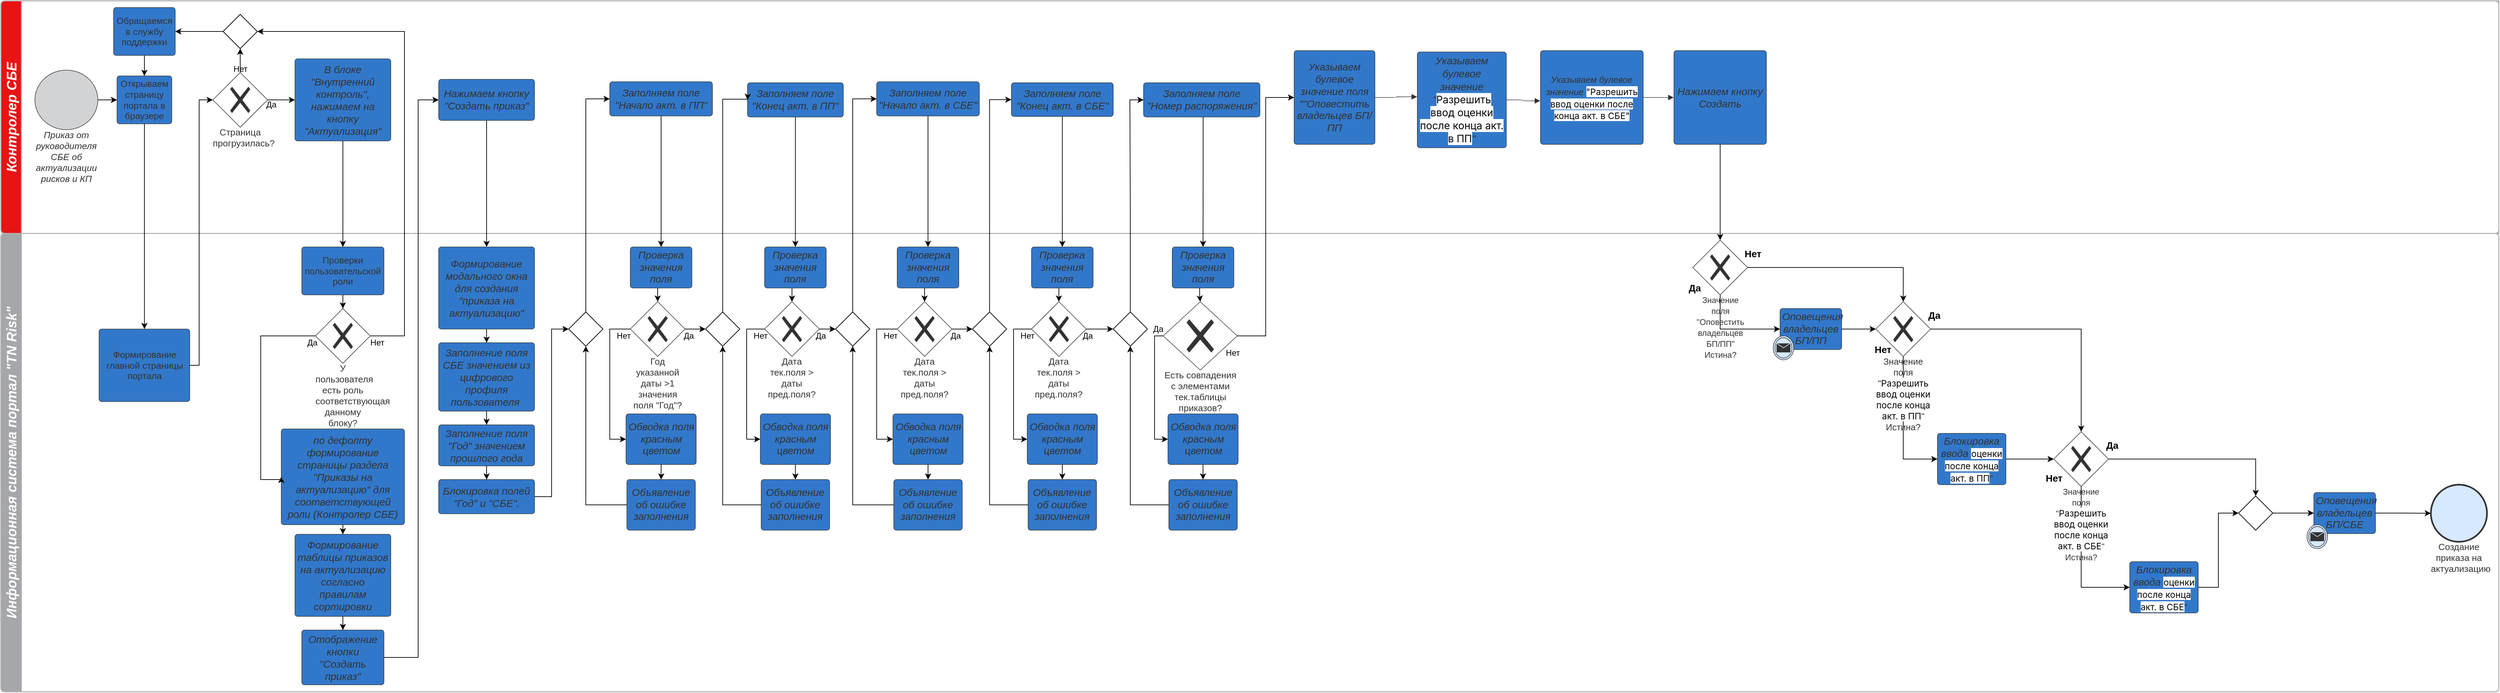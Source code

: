 <mxfile version="17.4.6" type="github">
  <diagram name="Page-1" id="2a216829-ef6e-dabb-86c1-c78162f3ba2b">
    <mxGraphModel dx="1038" dy="551" grid="1" gridSize="10" guides="1" tooltips="1" connect="1" arrows="1" fold="1" page="1" pageScale="1" pageWidth="850" pageHeight="1100" background="none" math="0" shadow="0">
      <root>
        <mxCell id="0" />
        <mxCell id="1" parent="0" />
        <mxCell id="n-bltV9YuMnR6yL7ZxgR-3" value="Информационная система портал &quot;TN Risk&quot;" style="swimlane;startSize=30;html=1;whiteSpace=wrap;container=1;collapsible=0;childLayout=stackLayout;resizeParent=1;dropTarget=0;horizontalStack=0;spacing=0;strokeColor=#b2b2b2;strokeOpacity=100;fillOpacity=100;rounded=1;absoluteArcSize=1;arcSize=12;horizontal=0;fillColor=#a5a7aa;strokeWidth=1.5;fontSize=20;fontColor=#ffffff;fontStyle=3;" parent="1" vertex="1">
          <mxGeometry x="10" y="350" width="3650" height="670" isRotated="1" as="geometry" />
        </mxCell>
        <mxCell id="n-bltV9YuMnR6yL7ZxgR-5" value="Контролер СБЕ" style="swimlane;startSize=30;html=1;whiteSpace=wrap;container=1;collapsible=0;childLayout=stackLayout;resizeParent=1;dropTarget=0;horizontalStack=0;spacing=0;strokeColor=#b2b2b2;strokeOpacity=100;fillOpacity=100;rounded=1;absoluteArcSize=1;arcSize=12;horizontal=0;fillColor=#e81313;strokeWidth=1.5;fontSize=20;fontColor=#ffffff;fontStyle=3;" parent="1" vertex="1">
          <mxGeometry x="10" y="10" width="3650" height="340" isRotated="1" as="geometry" />
        </mxCell>
        <mxCell id="n-bltV9YuMnR6yL7ZxgR-6" value="" style="swimlane;html=1;whiteSpace=wrap;container=1;connectable=0;collapsible=0;fontStyle=0;startSize=30;dropTarget=0;rounded=0;horizontal=0;swimlaneLine=0;fillColor=none;spacing=0;strokeColor=#b2b2b2;strokeOpacity=100;fillOpacity=100;strokeWidth=1.5;fontSize=13;" parent="n-bltV9YuMnR6yL7ZxgR-5" vertex="1">
          <mxGeometry x="30" width="3620" height="340" as="geometry" />
        </mxCell>
        <mxCell id="n-bltV9YuMnR6yL7ZxgR-112" style="edgeStyle=orthogonalEdgeStyle;rounded=0;orthogonalLoop=1;jettySize=auto;html=1;exitX=1;exitY=0.5;exitDx=0;exitDy=0;entryX=0;entryY=0.5;entryDx=0;entryDy=0;startArrow=none;startFill=0;endArrow=classic;endFill=1;" parent="1" source="n-bltV9YuMnR6yL7ZxgR-11" target="n-bltV9YuMnR6yL7ZxgR-110" edge="1">
          <mxGeometry relative="1" as="geometry" />
        </mxCell>
        <mxCell id="n-bltV9YuMnR6yL7ZxgR-11" value="Приказ от руководителя СБЕ об актуализации рисков и КП" style="html=1;overflow=block;blockSpacing=1;whiteSpace=wrap;shape=mxgraph.bpmn.shape;verticalLabelPosition=bottom;verticalAlign=top;outline=standard;fontSize=13.3;fontColor=#333333;fontStyle=2;spacing=0;strokeColor=#333333;strokeOpacity=100;fillOpacity=100;rounded=1;absoluteArcSize=1;arcSize=7.5;fillColor=#d2d3d5;strokeWidth=0.8;" parent="1" vertex="1">
          <mxGeometry x="60" y="111.5" width="92" height="87" as="geometry" />
        </mxCell>
        <mxCell id="n-bltV9YuMnR6yL7ZxgR-155" style="edgeStyle=orthogonalEdgeStyle;rounded=0;orthogonalLoop=1;jettySize=auto;html=1;entryX=0.5;entryY=0;entryDx=0;entryDy=0;startArrow=none;startFill=0;endArrow=classic;endFill=1;" parent="1" source="n-bltV9YuMnR6yL7ZxgR-12" target="n-bltV9YuMnR6yL7ZxgR-154" edge="1">
          <mxGeometry relative="1" as="geometry" />
        </mxCell>
        <mxCell id="n-bltV9YuMnR6yL7ZxgR-12" value="Нажимаем кнопку &quot;Создать приказ&quot;" style="html=1;overflow=block;blockSpacing=1;whiteSpace=wrap;fontSize=14.9;fontColor=#333333;fontStyle=2;spacing=3.8;strokeColor=#333333;strokeOpacity=100;fillOpacity=100;rounded=1;absoluteArcSize=1;arcSize=7.5;fillColor=#3278ca;strokeWidth=0.8;" parent="1" vertex="1">
          <mxGeometry x="650" y="125" width="140" height="60" as="geometry" />
        </mxCell>
        <mxCell id="n-bltV9YuMnR6yL7ZxgR-165" style="edgeStyle=orthogonalEdgeStyle;rounded=0;orthogonalLoop=1;jettySize=auto;html=1;entryX=0.5;entryY=0;entryDx=0;entryDy=0;startArrow=none;startFill=0;endArrow=classic;endFill=1;" parent="1" source="n-bltV9YuMnR6yL7ZxgR-16" target="n-bltV9YuMnR6yL7ZxgR-164" edge="1">
          <mxGeometry relative="1" as="geometry" />
        </mxCell>
        <mxCell id="n-bltV9YuMnR6yL7ZxgR-16" value="Заполняем поле &quot;Начало акт. в ПП&quot;" style="html=1;overflow=block;blockSpacing=1;whiteSpace=wrap;fontSize=14.9;fontColor=#333333;fontStyle=2;spacing=3.8;strokeColor=#333333;strokeOpacity=100;fillOpacity=100;rounded=1;absoluteArcSize=1;arcSize=7.5;fillColor=#3278ca;strokeWidth=0.8;" parent="1" vertex="1">
          <mxGeometry x="900" y="128.5" width="150" height="50" as="geometry" />
        </mxCell>
        <mxCell id="n-bltV9YuMnR6yL7ZxgR-193" style="edgeStyle=orthogonalEdgeStyle;rounded=0;orthogonalLoop=1;jettySize=auto;html=1;entryX=0.5;entryY=0;entryDx=0;entryDy=0;startArrow=none;startFill=0;endArrow=classic;endFill=1;" parent="1" source="n-bltV9YuMnR6yL7ZxgR-21" target="n-bltV9YuMnR6yL7ZxgR-180" edge="1">
          <mxGeometry relative="1" as="geometry" />
        </mxCell>
        <mxCell id="n-bltV9YuMnR6yL7ZxgR-21" value="Заполняем поле &quot;Конец акт. в ПП&quot;" style="html=1;overflow=block;blockSpacing=1;whiteSpace=wrap;fontSize=14.9;fontColor=#333333;fontStyle=2;spacing=3.8;strokeColor=#333333;strokeOpacity=100;fillOpacity=100;rounded=1;absoluteArcSize=1;arcSize=7.5;fillColor=#3278ca;strokeWidth=0.8;" parent="1" vertex="1">
          <mxGeometry x="1101.25" y="130" width="140" height="50" as="geometry" />
        </mxCell>
        <mxCell id="n-bltV9YuMnR6yL7ZxgR-99" style="edgeStyle=orthogonalEdgeStyle;rounded=0;orthogonalLoop=1;jettySize=auto;html=1;entryX=0;entryY=0.5;entryDx=0;entryDy=0;exitX=0.5;exitY=0;exitDx=0;exitDy=0;exitPerimeter=0;" parent="1" source="n-bltV9YuMnR6yL7ZxgR-96" target="n-bltV9YuMnR6yL7ZxgR-16" edge="1">
          <mxGeometry relative="1" as="geometry" />
        </mxCell>
        <mxCell id="n-bltV9YuMnR6yL7ZxgR-96" value="" style="points=[[0.25,0.25,0],[0.5,0,0],[0.75,0.25,0],[1,0.5,0],[0.75,0.75,0],[0.5,1,0],[0.25,0.75,0],[0,0.5,0]];shape=mxgraph.bpmn.gateway2;html=1;verticalLabelPosition=bottom;labelBackgroundColor=#ffffff;verticalAlign=top;align=center;perimeter=rhombusPerimeter;outlineConnect=0;outline=none;symbol=none;" parent="1" vertex="1">
          <mxGeometry x="840" y="465" width="50" height="50" as="geometry" />
        </mxCell>
        <mxCell id="n-bltV9YuMnR6yL7ZxgR-113" style="edgeStyle=orthogonalEdgeStyle;rounded=0;orthogonalLoop=1;jettySize=auto;html=1;exitX=0.5;exitY=1;exitDx=0;exitDy=0;startArrow=none;startFill=0;endArrow=classic;endFill=1;" parent="1" source="n-bltV9YuMnR6yL7ZxgR-110" target="n-bltV9YuMnR6yL7ZxgR-111" edge="1">
          <mxGeometry relative="1" as="geometry" />
        </mxCell>
        <mxCell id="n-bltV9YuMnR6yL7ZxgR-110" value="Открываем страницу портала в браузере" style="html=1;overflow=block;blockSpacing=1;whiteSpace=wrap;fontSize=13.3;fontColor=#333333;align=center;spacing=3.8;strokeColor=#333333;strokeOpacity=100;fillOpacity=100;rounded=1;absoluteArcSize=1;arcSize=7.5;fillColor=#3278ca;strokeWidth=0.8;" parent="1" vertex="1">
          <mxGeometry x="180" y="120" width="80" height="70" as="geometry" />
        </mxCell>
        <mxCell id="n-bltV9YuMnR6yL7ZxgR-120" style="edgeStyle=orthogonalEdgeStyle;rounded=0;orthogonalLoop=1;jettySize=auto;html=1;exitX=1;exitY=0.5;exitDx=0;exitDy=0;entryX=0;entryY=0.5;entryDx=0;entryDy=0;startArrow=none;startFill=0;endArrow=classic;endFill=1;" parent="1" source="n-bltV9YuMnR6yL7ZxgR-111" target="n-bltV9YuMnR6yL7ZxgR-116" edge="1">
          <mxGeometry relative="1" as="geometry">
            <Array as="points">
              <mxPoint x="300" y="543" />
              <mxPoint x="300" y="155" />
            </Array>
          </mxGeometry>
        </mxCell>
        <mxCell id="n-bltV9YuMnR6yL7ZxgR-111" value="Формирование главной страницы портала" style="html=1;overflow=block;blockSpacing=1;whiteSpace=wrap;fontSize=13.3;fontColor=#333333;align=center;spacing=3.8;strokeColor=#333333;strokeOpacity=100;fillOpacity=100;rounded=1;absoluteArcSize=1;arcSize=7.5;fillColor=#3278ca;strokeWidth=0.8;" parent="1" vertex="1">
          <mxGeometry x="153.75" y="490" width="132.5" height="106" as="geometry" />
        </mxCell>
        <mxCell id="n-bltV9YuMnR6yL7ZxgR-140" style="edgeStyle=orthogonalEdgeStyle;rounded=0;orthogonalLoop=1;jettySize=auto;html=1;entryX=0.5;entryY=0;entryDx=0;entryDy=0;startArrow=none;startFill=0;endArrow=classic;endFill=1;" parent="1" source="n-bltV9YuMnR6yL7ZxgR-114" target="n-bltV9YuMnR6yL7ZxgR-134" edge="1">
          <mxGeometry relative="1" as="geometry" />
        </mxCell>
        <mxCell id="n-bltV9YuMnR6yL7ZxgR-114" value="&lt;span style=&quot;font-size: 15px ; font-style: italic&quot;&gt;В блоке &quot;Внутренний контроль&quot;, нажимаем на кнопку &quot;Актуализация&quot;&lt;/span&gt;" style="html=1;overflow=block;blockSpacing=1;whiteSpace=wrap;fontSize=13.3;fontColor=#333333;align=center;spacing=3.8;strokeColor=#333333;strokeOpacity=100;fillOpacity=100;rounded=1;absoluteArcSize=1;arcSize=7.5;fillColor=#3278ca;strokeWidth=0.8;" parent="1" vertex="1">
          <mxGeometry x="440" y="95" width="140" height="120" as="geometry" />
        </mxCell>
        <mxCell id="n-bltV9YuMnR6yL7ZxgR-127" style="edgeStyle=orthogonalEdgeStyle;rounded=0;orthogonalLoop=1;jettySize=auto;html=1;exitX=1;exitY=0.5;exitDx=0;exitDy=0;entryX=0;entryY=0.5;entryDx=0;entryDy=0;startArrow=none;startFill=0;endArrow=classic;endFill=1;" parent="1" source="n-bltV9YuMnR6yL7ZxgR-116" edge="1">
          <mxGeometry relative="1" as="geometry">
            <mxPoint x="440" y="155" as="targetPoint" />
          </mxGeometry>
        </mxCell>
        <mxCell id="n-bltV9YuMnR6yL7ZxgR-136" style="edgeStyle=orthogonalEdgeStyle;rounded=0;orthogonalLoop=1;jettySize=auto;html=1;entryX=0.5;entryY=1;entryDx=0;entryDy=0;entryPerimeter=0;startArrow=none;startFill=0;endArrow=classic;endFill=1;" parent="1" source="n-bltV9YuMnR6yL7ZxgR-116" target="n-bltV9YuMnR6yL7ZxgR-135" edge="1">
          <mxGeometry relative="1" as="geometry" />
        </mxCell>
        <mxCell id="n-bltV9YuMnR6yL7ZxgR-116" value="Страница прогрузилась?" style="html=1;overflow=block;blockSpacing=1;shape=mxgraph.bpmn.shape;perimeter=rhombusPerimeter;background=gateway;verticalLabelPosition=bottom;verticalAlign=top;outline=none;symbol=exclusiveGw;strokeColor=#333333;strokeOpacity=100;fillOpacity=100;rounded=1;absoluteArcSize=1;arcSize=12;fillColor=#ffffff;strokeWidth=0.8;whiteSpace=wrap;fontSize=13.3;fontColor=#333333;align=center;spacing=0;" parent="1" vertex="1">
          <mxGeometry x="320" y="115" width="80" height="80" as="geometry" />
        </mxCell>
        <mxCell id="n-bltV9YuMnR6yL7ZxgR-138" style="edgeStyle=orthogonalEdgeStyle;rounded=0;orthogonalLoop=1;jettySize=auto;html=1;entryX=0.5;entryY=0;entryDx=0;entryDy=0;startArrow=none;startFill=0;endArrow=classic;endFill=1;" parent="1" source="n-bltV9YuMnR6yL7ZxgR-121" target="n-bltV9YuMnR6yL7ZxgR-110" edge="1">
          <mxGeometry relative="1" as="geometry" />
        </mxCell>
        <mxCell id="n-bltV9YuMnR6yL7ZxgR-121" value="Обращаемся в службу поддержки" style="html=1;overflow=block;blockSpacing=1;whiteSpace=wrap;fontSize=13.3;fontColor=#333333;align=center;spacing=3.8;strokeColor=#333333;strokeOpacity=100;fillOpacity=100;rounded=1;absoluteArcSize=1;arcSize=7.5;fillColor=#3278ca;strokeWidth=0.8;" parent="1" vertex="1">
          <mxGeometry x="175" y="20" width="90" height="70" as="geometry" />
        </mxCell>
        <mxCell id="n-bltV9YuMnR6yL7ZxgR-125" value="Нет" style="text;html=1;resizable=0;autosize=1;align=center;verticalAlign=middle;points=[];fillColor=none;strokeColor=none;rounded=0;" parent="1" vertex="1">
          <mxGeometry x="340" y="100" width="40" height="20" as="geometry" />
        </mxCell>
        <mxCell id="n-bltV9YuMnR6yL7ZxgR-128" value="Да" style="text;html=1;resizable=0;autosize=1;align=center;verticalAlign=middle;points=[];fillColor=none;strokeColor=none;rounded=0;" parent="1" vertex="1">
          <mxGeometry x="390" y="152" width="30" height="20" as="geometry" />
        </mxCell>
        <mxCell id="n-bltV9YuMnR6yL7ZxgR-150" style="edgeStyle=orthogonalEdgeStyle;rounded=0;orthogonalLoop=1;jettySize=auto;html=1;startArrow=none;startFill=0;endArrow=classic;endFill=1;entryX=0.5;entryY=0;entryDx=0;entryDy=0;" parent="1" source="n-bltV9YuMnR6yL7ZxgR-131" target="n-bltV9YuMnR6yL7ZxgR-132" edge="1">
          <mxGeometry relative="1" as="geometry" />
        </mxCell>
        <mxCell id="n-bltV9YuMnR6yL7ZxgR-131" value="&lt;span style=&quot;font-size: 15px ; font-style: italic&quot;&gt;по дефолту формирование страницы раздела &quot;Приказы на актуализацию&quot; для соответствующей роли (Контролер СБЕ)&lt;/span&gt;" style="html=1;overflow=block;blockSpacing=1;whiteSpace=wrap;fontSize=13.3;fontColor=#333333;align=center;spacing=3.8;strokeColor=#333333;strokeOpacity=100;fillOpacity=100;rounded=1;absoluteArcSize=1;arcSize=7.5;fillColor=#3278ca;strokeWidth=0.8;" parent="1" vertex="1">
          <mxGeometry x="420" y="636" width="180" height="140" as="geometry" />
        </mxCell>
        <mxCell id="n-bltV9YuMnR6yL7ZxgR-152" style="edgeStyle=orthogonalEdgeStyle;rounded=0;orthogonalLoop=1;jettySize=auto;html=1;entryX=0.5;entryY=0;entryDx=0;entryDy=0;startArrow=none;startFill=0;endArrow=classic;endFill=1;" parent="1" source="n-bltV9YuMnR6yL7ZxgR-132" target="n-bltV9YuMnR6yL7ZxgR-151" edge="1">
          <mxGeometry relative="1" as="geometry" />
        </mxCell>
        <mxCell id="n-bltV9YuMnR6yL7ZxgR-132" value="&lt;span style=&quot;font-size: 15px ; font-style: italic&quot;&gt;Формирование таблицы приказов на актуализацию согласно правилам сортировки&lt;/span&gt;" style="html=1;overflow=block;blockSpacing=1;whiteSpace=wrap;fontSize=13.3;fontColor=#333333;align=center;spacing=3.8;strokeColor=#333333;strokeOpacity=100;fillOpacity=100;rounded=1;absoluteArcSize=1;arcSize=7.5;fillColor=#3278ca;strokeWidth=0.8;" parent="1" vertex="1">
          <mxGeometry x="440" y="790" width="140" height="120" as="geometry" />
        </mxCell>
        <mxCell id="n-bltV9YuMnR6yL7ZxgR-139" style="edgeStyle=orthogonalEdgeStyle;rounded=0;orthogonalLoop=1;jettySize=auto;html=1;exitX=0;exitY=0.5;exitDx=0;exitDy=0;entryX=0;entryY=0.5;entryDx=0;entryDy=0;startArrow=none;startFill=0;endArrow=classic;endFill=1;" parent="1" source="n-bltV9YuMnR6yL7ZxgR-133" target="n-bltV9YuMnR6yL7ZxgR-131" edge="1">
          <mxGeometry relative="1" as="geometry">
            <Array as="points">
              <mxPoint x="390" y="500" />
              <mxPoint x="390" y="710" />
            </Array>
          </mxGeometry>
        </mxCell>
        <mxCell id="n-bltV9YuMnR6yL7ZxgR-145" style="edgeStyle=orthogonalEdgeStyle;rounded=0;orthogonalLoop=1;jettySize=auto;html=1;entryX=1;entryY=0.5;entryDx=0;entryDy=0;entryPerimeter=0;startArrow=none;startFill=0;endArrow=classic;endFill=1;" parent="1" source="n-bltV9YuMnR6yL7ZxgR-133" target="n-bltV9YuMnR6yL7ZxgR-135" edge="1">
          <mxGeometry relative="1" as="geometry">
            <Array as="points">
              <mxPoint x="600" y="500" />
              <mxPoint x="600" y="55" />
            </Array>
          </mxGeometry>
        </mxCell>
        <mxCell id="n-bltV9YuMnR6yL7ZxgR-133" value="У пользователя есть роль соответствующая данному блоку?" style="html=1;overflow=block;blockSpacing=1;shape=mxgraph.bpmn.shape;perimeter=rhombusPerimeter;background=gateway;verticalLabelPosition=bottom;verticalAlign=top;outline=none;symbol=exclusiveGw;strokeColor=#333333;strokeOpacity=100;fillOpacity=100;rounded=1;absoluteArcSize=1;arcSize=12;fillColor=#ffffff;strokeWidth=0.8;whiteSpace=wrap;fontSize=13.3;fontColor=#333333;align=center;spacing=0;" parent="1" vertex="1">
          <mxGeometry x="470" y="460" width="80" height="80" as="geometry" />
        </mxCell>
        <mxCell id="n-bltV9YuMnR6yL7ZxgR-149" style="edgeStyle=orthogonalEdgeStyle;rounded=0;orthogonalLoop=1;jettySize=auto;html=1;startArrow=none;startFill=0;endArrow=classic;endFill=1;" parent="1" source="n-bltV9YuMnR6yL7ZxgR-134" target="n-bltV9YuMnR6yL7ZxgR-133" edge="1">
          <mxGeometry relative="1" as="geometry" />
        </mxCell>
        <mxCell id="n-bltV9YuMnR6yL7ZxgR-134" value="Проверки пользовательской роли" style="html=1;overflow=block;blockSpacing=1;whiteSpace=wrap;fontSize=13.3;fontColor=#333333;align=center;spacing=3.8;strokeColor=#333333;strokeOpacity=100;fillOpacity=100;rounded=1;absoluteArcSize=1;arcSize=7.5;fillColor=#3278ca;strokeWidth=0.8;" parent="1" vertex="1">
          <mxGeometry x="450" y="370" width="120" height="70" as="geometry" />
        </mxCell>
        <mxCell id="n-bltV9YuMnR6yL7ZxgR-137" style="edgeStyle=orthogonalEdgeStyle;rounded=0;orthogonalLoop=1;jettySize=auto;html=1;startArrow=none;startFill=0;endArrow=classic;endFill=1;" parent="1" source="n-bltV9YuMnR6yL7ZxgR-135" target="n-bltV9YuMnR6yL7ZxgR-121" edge="1">
          <mxGeometry relative="1" as="geometry" />
        </mxCell>
        <mxCell id="n-bltV9YuMnR6yL7ZxgR-135" value="" style="points=[[0.25,0.25,0],[0.5,0,0],[0.75,0.25,0],[1,0.5,0],[0.75,0.75,0],[0.5,1,0],[0.25,0.75,0],[0,0.5,0]];shape=mxgraph.bpmn.gateway2;html=1;verticalLabelPosition=bottom;labelBackgroundColor=#ffffff;verticalAlign=top;align=center;perimeter=rhombusPerimeter;outlineConnect=0;outline=none;symbol=none;" parent="1" vertex="1">
          <mxGeometry x="335" y="30" width="50" height="50" as="geometry" />
        </mxCell>
        <mxCell id="n-bltV9YuMnR6yL7ZxgR-146" value="Нет" style="text;html=1;resizable=0;autosize=1;align=center;verticalAlign=middle;points=[];fillColor=none;strokeColor=none;rounded=0;" parent="1" vertex="1">
          <mxGeometry x="540" y="500" width="40" height="20" as="geometry" />
        </mxCell>
        <mxCell id="n-bltV9YuMnR6yL7ZxgR-147" value="Да" style="text;html=1;resizable=0;autosize=1;align=center;verticalAlign=middle;points=[];fillColor=none;strokeColor=none;rounded=0;" parent="1" vertex="1">
          <mxGeometry x="450" y="500" width="30" height="20" as="geometry" />
        </mxCell>
        <mxCell id="n-bltV9YuMnR6yL7ZxgR-153" style="edgeStyle=orthogonalEdgeStyle;rounded=0;orthogonalLoop=1;jettySize=auto;html=1;entryX=0;entryY=0.5;entryDx=0;entryDy=0;startArrow=none;startFill=0;endArrow=classic;endFill=1;" parent="1" source="n-bltV9YuMnR6yL7ZxgR-151" target="n-bltV9YuMnR6yL7ZxgR-12" edge="1">
          <mxGeometry relative="1" as="geometry">
            <Array as="points">
              <mxPoint x="620" y="970" />
              <mxPoint x="620" y="155" />
            </Array>
          </mxGeometry>
        </mxCell>
        <mxCell id="n-bltV9YuMnR6yL7ZxgR-151" value="&lt;span style=&quot;font-size: 15px ; font-style: italic&quot;&gt;Отображение кнопки &quot;Создать приказ&quot;&lt;/span&gt;" style="html=1;overflow=block;blockSpacing=1;whiteSpace=wrap;fontSize=13.3;fontColor=#333333;align=center;spacing=3.8;strokeColor=#333333;strokeOpacity=100;fillOpacity=100;rounded=1;absoluteArcSize=1;arcSize=7.5;fillColor=#3278ca;strokeWidth=0.8;" parent="1" vertex="1">
          <mxGeometry x="450" y="930" width="120" height="80" as="geometry" />
        </mxCell>
        <mxCell id="n-bltV9YuMnR6yL7ZxgR-157" style="edgeStyle=orthogonalEdgeStyle;rounded=0;orthogonalLoop=1;jettySize=auto;html=1;startArrow=none;startFill=0;endArrow=classic;endFill=1;" parent="1" source="n-bltV9YuMnR6yL7ZxgR-154" target="n-bltV9YuMnR6yL7ZxgR-156" edge="1">
          <mxGeometry relative="1" as="geometry" />
        </mxCell>
        <mxCell id="n-bltV9YuMnR6yL7ZxgR-154" value="&lt;span style=&quot;font-size: 15px ; font-style: italic&quot;&gt;Формирование модального окна для создания &quot;приказа на актуализацию&quot;&lt;/span&gt;" style="html=1;overflow=block;blockSpacing=1;whiteSpace=wrap;fontSize=13.3;fontColor=#333333;align=center;spacing=3.8;strokeColor=#333333;strokeOpacity=100;fillOpacity=100;rounded=1;absoluteArcSize=1;arcSize=7.5;fillColor=#3278ca;strokeWidth=0.8;" parent="1" vertex="1">
          <mxGeometry x="650" y="370" width="140" height="120" as="geometry" />
        </mxCell>
        <mxCell id="n-bltV9YuMnR6yL7ZxgR-159" style="edgeStyle=orthogonalEdgeStyle;rounded=0;orthogonalLoop=1;jettySize=auto;html=1;startArrow=none;startFill=0;endArrow=classic;endFill=1;" parent="1" source="n-bltV9YuMnR6yL7ZxgR-156" target="n-bltV9YuMnR6yL7ZxgR-158" edge="1">
          <mxGeometry relative="1" as="geometry" />
        </mxCell>
        <mxCell id="n-bltV9YuMnR6yL7ZxgR-156" value="&lt;span style=&quot;font-size: 15px ; font-style: italic&quot;&gt;Заполнение поля СБЕ значением из цифрового профиля пользователя&amp;nbsp;&lt;/span&gt;" style="html=1;overflow=block;blockSpacing=1;whiteSpace=wrap;fontSize=13.3;fontColor=#333333;align=center;spacing=3.8;strokeColor=#333333;strokeOpacity=100;fillOpacity=100;rounded=1;absoluteArcSize=1;arcSize=7.5;fillColor=#3278ca;strokeWidth=0.8;" parent="1" vertex="1">
          <mxGeometry x="650" y="510" width="140" height="100" as="geometry" />
        </mxCell>
        <mxCell id="n-bltV9YuMnR6yL7ZxgR-161" style="edgeStyle=orthogonalEdgeStyle;rounded=0;orthogonalLoop=1;jettySize=auto;html=1;entryX=0.5;entryY=0;entryDx=0;entryDy=0;startArrow=none;startFill=0;endArrow=classic;endFill=1;" parent="1" source="n-bltV9YuMnR6yL7ZxgR-158" target="n-bltV9YuMnR6yL7ZxgR-160" edge="1">
          <mxGeometry relative="1" as="geometry" />
        </mxCell>
        <mxCell id="n-bltV9YuMnR6yL7ZxgR-158" value="&lt;span style=&quot;font-size: 15px ; font-style: italic&quot;&gt;Заполнение поля &quot;Год&quot; значением прошлого года&lt;/span&gt;" style="html=1;overflow=block;blockSpacing=1;whiteSpace=wrap;fontSize=13.3;fontColor=#333333;align=center;spacing=3.8;strokeColor=#333333;strokeOpacity=100;fillOpacity=100;rounded=1;absoluteArcSize=1;arcSize=7.5;fillColor=#3278ca;strokeWidth=0.8;" parent="1" vertex="1">
          <mxGeometry x="650" y="630" width="140" height="60" as="geometry" />
        </mxCell>
        <mxCell id="n-bltV9YuMnR6yL7ZxgR-163" style="edgeStyle=orthogonalEdgeStyle;rounded=0;orthogonalLoop=1;jettySize=auto;html=1;entryX=0;entryY=0.5;entryDx=0;entryDy=0;entryPerimeter=0;startArrow=none;startFill=0;endArrow=classic;endFill=1;" parent="1" source="n-bltV9YuMnR6yL7ZxgR-160" target="n-bltV9YuMnR6yL7ZxgR-96" edge="1">
          <mxGeometry relative="1" as="geometry" />
        </mxCell>
        <mxCell id="n-bltV9YuMnR6yL7ZxgR-160" value="&lt;span style=&quot;font-size: 15px ; font-style: italic&quot;&gt;Блокировка полей &quot;Год&quot; и &quot;СБЕ&quot;.&lt;/span&gt;" style="html=1;overflow=block;blockSpacing=1;whiteSpace=wrap;fontSize=13.3;fontColor=#333333;align=center;spacing=3.8;strokeColor=#333333;strokeOpacity=100;fillOpacity=100;rounded=1;absoluteArcSize=1;arcSize=7.5;fillColor=#3278ca;strokeWidth=0.8;" parent="1" vertex="1">
          <mxGeometry x="650" y="710" width="140" height="50" as="geometry" />
        </mxCell>
        <mxCell id="n-bltV9YuMnR6yL7ZxgR-171" style="edgeStyle=orthogonalEdgeStyle;rounded=0;orthogonalLoop=1;jettySize=auto;html=1;entryX=0.5;entryY=0;entryDx=0;entryDy=0;startArrow=none;startFill=0;endArrow=classic;endFill=1;" parent="1" source="n-bltV9YuMnR6yL7ZxgR-164" target="n-bltV9YuMnR6yL7ZxgR-166" edge="1">
          <mxGeometry relative="1" as="geometry">
            <Array as="points">
              <mxPoint x="970" y="440" />
              <mxPoint x="970" y="440" />
            </Array>
          </mxGeometry>
        </mxCell>
        <mxCell id="n-bltV9YuMnR6yL7ZxgR-164" value="Проверка значения поля" style="html=1;overflow=block;blockSpacing=1;whiteSpace=wrap;fontSize=14.9;fontColor=#333333;fontStyle=2;spacing=3.8;strokeColor=#333333;strokeOpacity=100;fillOpacity=100;rounded=1;absoluteArcSize=1;arcSize=7.5;fillColor=#3278ca;strokeWidth=0.8;" parent="1" vertex="1">
          <mxGeometry x="930" y="370" width="90" height="60" as="geometry" />
        </mxCell>
        <mxCell id="n-bltV9YuMnR6yL7ZxgR-174" style="edgeStyle=orthogonalEdgeStyle;rounded=0;orthogonalLoop=1;jettySize=auto;html=1;startArrow=none;startFill=0;endArrow=classic;endFill=1;entryX=0;entryY=0.5;entryDx=0;entryDy=0;exitX=0;exitY=0.5;exitDx=0;exitDy=0;" parent="1" source="n-bltV9YuMnR6yL7ZxgR-166" target="n-bltV9YuMnR6yL7ZxgR-172" edge="1">
          <mxGeometry relative="1" as="geometry">
            <mxPoint x="850" y="650" as="targetPoint" />
            <Array as="points">
              <mxPoint x="900" y="490" />
              <mxPoint x="900" y="651" />
            </Array>
          </mxGeometry>
        </mxCell>
        <mxCell id="n-bltV9YuMnR6yL7ZxgR-190" style="edgeStyle=orthogonalEdgeStyle;rounded=0;orthogonalLoop=1;jettySize=auto;html=1;entryX=0;entryY=0.5;entryDx=0;entryDy=0;entryPerimeter=0;startArrow=none;startFill=0;endArrow=classic;endFill=1;" parent="1" source="n-bltV9YuMnR6yL7ZxgR-166" target="n-bltV9YuMnR6yL7ZxgR-188" edge="1">
          <mxGeometry relative="1" as="geometry" />
        </mxCell>
        <mxCell id="n-bltV9YuMnR6yL7ZxgR-166" value="Год указанной даты&amp;nbsp;&amp;gt;1 значения поля &quot;Год&quot;?" style="html=1;overflow=block;blockSpacing=1;shape=mxgraph.bpmn.shape;perimeter=rhombusPerimeter;background=gateway;verticalLabelPosition=bottom;verticalAlign=top;outline=none;symbol=exclusiveGw;strokeColor=#333333;strokeOpacity=100;fillOpacity=100;rounded=1;absoluteArcSize=1;arcSize=12;fillColor=#ffffff;strokeWidth=0.8;whiteSpace=wrap;fontSize=13.3;fontColor=#333333;align=center;spacing=0;" parent="1" vertex="1">
          <mxGeometry x="930" y="450" width="80" height="80" as="geometry" />
        </mxCell>
        <mxCell id="n-bltV9YuMnR6yL7ZxgR-167" value="Нет" style="text;html=1;resizable=0;autosize=1;align=center;verticalAlign=middle;points=[];fillColor=none;strokeColor=none;rounded=0;" parent="1" vertex="1">
          <mxGeometry x="900" y="490" width="40" height="20" as="geometry" />
        </mxCell>
        <mxCell id="n-bltV9YuMnR6yL7ZxgR-168" value="Да" style="text;html=1;resizable=0;autosize=1;align=center;verticalAlign=middle;points=[];fillColor=none;strokeColor=none;rounded=0;" parent="1" vertex="1">
          <mxGeometry x="1000" y="490" width="30" height="20" as="geometry" />
        </mxCell>
        <mxCell id="n-bltV9YuMnR6yL7ZxgR-175" style="edgeStyle=orthogonalEdgeStyle;rounded=0;orthogonalLoop=1;jettySize=auto;html=1;entryX=0.5;entryY=0;entryDx=0;entryDy=0;startArrow=none;startFill=0;endArrow=classic;endFill=1;" parent="1" source="n-bltV9YuMnR6yL7ZxgR-172" target="n-bltV9YuMnR6yL7ZxgR-173" edge="1">
          <mxGeometry relative="1" as="geometry" />
        </mxCell>
        <mxCell id="n-bltV9YuMnR6yL7ZxgR-172" value="Обводка поля красным цветом" style="html=1;overflow=block;blockSpacing=1;whiteSpace=wrap;fontSize=14.9;fontColor=#333333;fontStyle=2;spacing=3.8;strokeColor=#333333;strokeOpacity=100;fillOpacity=100;rounded=1;absoluteArcSize=1;arcSize=7.5;fillColor=#3278ca;strokeWidth=0.8;" parent="1" vertex="1">
          <mxGeometry x="923.75" y="614" width="102.5" height="74" as="geometry" />
        </mxCell>
        <mxCell id="n-bltV9YuMnR6yL7ZxgR-177" style="edgeStyle=orthogonalEdgeStyle;rounded=0;orthogonalLoop=1;jettySize=auto;html=1;startArrow=none;startFill=0;endArrow=classic;endFill=1;" parent="1" source="n-bltV9YuMnR6yL7ZxgR-173" target="n-bltV9YuMnR6yL7ZxgR-96" edge="1">
          <mxGeometry relative="1" as="geometry" />
        </mxCell>
        <mxCell id="n-bltV9YuMnR6yL7ZxgR-173" value="Объявление об ошибке заполнения" style="html=1;overflow=block;blockSpacing=1;whiteSpace=wrap;fontSize=14.9;fontColor=#333333;fontStyle=2;spacing=3.8;strokeColor=#333333;strokeOpacity=100;fillOpacity=100;rounded=1;absoluteArcSize=1;arcSize=7.5;fillColor=#3278ca;strokeWidth=0.8;" parent="1" vertex="1">
          <mxGeometry x="925" y="710" width="100" height="74" as="geometry" />
        </mxCell>
        <mxCell id="n-bltV9YuMnR6yL7ZxgR-179" style="edgeStyle=orthogonalEdgeStyle;rounded=0;orthogonalLoop=1;jettySize=auto;html=1;entryX=0.5;entryY=0;entryDx=0;entryDy=0;startArrow=none;startFill=0;endArrow=classic;endFill=1;" parent="1" source="n-bltV9YuMnR6yL7ZxgR-180" target="n-bltV9YuMnR6yL7ZxgR-182" edge="1">
          <mxGeometry relative="1" as="geometry">
            <Array as="points">
              <mxPoint x="1166.25" y="440" />
              <mxPoint x="1166.25" y="440" />
            </Array>
          </mxGeometry>
        </mxCell>
        <mxCell id="n-bltV9YuMnR6yL7ZxgR-180" value="Проверка значения поля" style="html=1;overflow=block;blockSpacing=1;whiteSpace=wrap;fontSize=14.9;fontColor=#333333;fontStyle=2;spacing=3.8;strokeColor=#333333;strokeOpacity=100;fillOpacity=100;rounded=1;absoluteArcSize=1;arcSize=7.5;fillColor=#3278ca;strokeWidth=0.8;" parent="1" vertex="1">
          <mxGeometry x="1126.25" y="370" width="90" height="60" as="geometry" />
        </mxCell>
        <mxCell id="n-bltV9YuMnR6yL7ZxgR-181" style="edgeStyle=orthogonalEdgeStyle;rounded=0;orthogonalLoop=1;jettySize=auto;html=1;startArrow=none;startFill=0;endArrow=classic;endFill=1;entryX=0;entryY=0.5;entryDx=0;entryDy=0;exitX=0;exitY=0.5;exitDx=0;exitDy=0;" parent="1" source="n-bltV9YuMnR6yL7ZxgR-182" target="n-bltV9YuMnR6yL7ZxgR-186" edge="1">
          <mxGeometry relative="1" as="geometry">
            <mxPoint x="1030" y="650" as="targetPoint" />
            <Array as="points">
              <mxPoint x="1100" y="490" />
              <mxPoint x="1100" y="651" />
            </Array>
          </mxGeometry>
        </mxCell>
        <mxCell id="n-bltV9YuMnR6yL7ZxgR-218" style="edgeStyle=entityRelationEdgeStyle;rounded=0;orthogonalLoop=1;jettySize=auto;html=1;entryX=0;entryY=0.5;entryDx=0;entryDy=0;entryPerimeter=0;startArrow=none;startFill=0;endArrow=classic;endFill=1;" parent="1" source="n-bltV9YuMnR6yL7ZxgR-182" target="n-bltV9YuMnR6yL7ZxgR-194" edge="1">
          <mxGeometry relative="1" as="geometry" />
        </mxCell>
        <mxCell id="n-bltV9YuMnR6yL7ZxgR-182" value="Дата тек.поля &amp;gt; даты пред.поля?" style="html=1;overflow=block;blockSpacing=1;shape=mxgraph.bpmn.shape;perimeter=rhombusPerimeter;background=gateway;verticalLabelPosition=bottom;verticalAlign=top;outline=none;symbol=exclusiveGw;strokeColor=#333333;strokeOpacity=100;fillOpacity=100;rounded=1;absoluteArcSize=1;arcSize=12;fillColor=#ffffff;strokeWidth=0.8;whiteSpace=wrap;fontSize=13.3;fontColor=#333333;align=center;spacing=0;" parent="1" vertex="1">
          <mxGeometry x="1126.25" y="450" width="80" height="80" as="geometry" />
        </mxCell>
        <mxCell id="n-bltV9YuMnR6yL7ZxgR-183" value="Нет" style="text;html=1;resizable=0;autosize=1;align=center;verticalAlign=middle;points=[];fillColor=none;strokeColor=none;rounded=0;" parent="1" vertex="1">
          <mxGeometry x="1100" y="490" width="40" height="20" as="geometry" />
        </mxCell>
        <mxCell id="n-bltV9YuMnR6yL7ZxgR-184" value="Да" style="text;html=1;resizable=0;autosize=1;align=center;verticalAlign=middle;points=[];fillColor=none;strokeColor=none;rounded=0;" parent="1" vertex="1">
          <mxGeometry x="1192.5" y="490" width="30" height="20" as="geometry" />
        </mxCell>
        <mxCell id="n-bltV9YuMnR6yL7ZxgR-185" style="edgeStyle=orthogonalEdgeStyle;rounded=0;orthogonalLoop=1;jettySize=auto;html=1;entryX=0.5;entryY=0;entryDx=0;entryDy=0;startArrow=none;startFill=0;endArrow=classic;endFill=1;" parent="1" source="n-bltV9YuMnR6yL7ZxgR-186" target="n-bltV9YuMnR6yL7ZxgR-187" edge="1">
          <mxGeometry relative="1" as="geometry" />
        </mxCell>
        <mxCell id="n-bltV9YuMnR6yL7ZxgR-186" value="Обводка поля красным цветом" style="html=1;overflow=block;blockSpacing=1;whiteSpace=wrap;fontSize=14.9;fontColor=#333333;fontStyle=2;spacing=3.8;strokeColor=#333333;strokeOpacity=100;fillOpacity=100;rounded=1;absoluteArcSize=1;arcSize=7.5;fillColor=#3278ca;strokeWidth=0.8;" parent="1" vertex="1">
          <mxGeometry x="1120" y="614" width="102.5" height="74" as="geometry" />
        </mxCell>
        <mxCell id="n-bltV9YuMnR6yL7ZxgR-192" style="edgeStyle=orthogonalEdgeStyle;rounded=0;orthogonalLoop=1;jettySize=auto;html=1;entryX=0.5;entryY=1;entryDx=0;entryDy=0;entryPerimeter=0;startArrow=none;startFill=0;endArrow=classic;endFill=1;" parent="1" source="n-bltV9YuMnR6yL7ZxgR-187" target="n-bltV9YuMnR6yL7ZxgR-188" edge="1">
          <mxGeometry relative="1" as="geometry" />
        </mxCell>
        <mxCell id="n-bltV9YuMnR6yL7ZxgR-187" value="Объявление об ошибке заполнения" style="html=1;overflow=block;blockSpacing=1;whiteSpace=wrap;fontSize=14.9;fontColor=#333333;fontStyle=2;spacing=3.8;strokeColor=#333333;strokeOpacity=100;fillOpacity=100;rounded=1;absoluteArcSize=1;arcSize=7.5;fillColor=#3278ca;strokeWidth=0.8;" parent="1" vertex="1">
          <mxGeometry x="1121.25" y="710" width="100" height="74" as="geometry" />
        </mxCell>
        <mxCell id="n-bltV9YuMnR6yL7ZxgR-191" style="edgeStyle=orthogonalEdgeStyle;rounded=0;orthogonalLoop=1;jettySize=auto;html=1;entryX=0;entryY=0.5;entryDx=0;entryDy=0;startArrow=none;startFill=0;endArrow=classic;endFill=1;exitX=0.5;exitY=0;exitDx=0;exitDy=0;exitPerimeter=0;" parent="1" source="n-bltV9YuMnR6yL7ZxgR-188" target="n-bltV9YuMnR6yL7ZxgR-21" edge="1">
          <mxGeometry relative="1" as="geometry">
            <Array as="points">
              <mxPoint x="1065" y="154" />
            </Array>
          </mxGeometry>
        </mxCell>
        <mxCell id="n-bltV9YuMnR6yL7ZxgR-188" value="" style="points=[[0.25,0.25,0],[0.5,0,0],[0.75,0.25,0],[1,0.5,0],[0.75,0.75,0],[0.5,1,0],[0.25,0.75,0],[0,0.5,0]];shape=mxgraph.bpmn.gateway2;html=1;verticalLabelPosition=bottom;labelBackgroundColor=#ffffff;verticalAlign=top;align=center;perimeter=rhombusPerimeter;outlineConnect=0;outline=none;symbol=none;" parent="1" vertex="1">
          <mxGeometry x="1040" y="465" width="50" height="50" as="geometry" />
        </mxCell>
        <mxCell id="n-bltV9YuMnR6yL7ZxgR-221" style="rounded=0;orthogonalLoop=1;jettySize=auto;html=1;entryX=0;entryY=0.5;entryDx=0;entryDy=0;startArrow=none;startFill=0;endArrow=classic;endFill=1;edgeStyle=orthogonalEdgeStyle;" parent="1" source="n-bltV9YuMnR6yL7ZxgR-194" target="n-bltV9YuMnR6yL7ZxgR-219" edge="1">
          <mxGeometry relative="1" as="geometry">
            <Array as="points">
              <mxPoint x="1255" y="154" />
            </Array>
          </mxGeometry>
        </mxCell>
        <mxCell id="n-bltV9YuMnR6yL7ZxgR-194" value="" style="points=[[0.25,0.25,0],[0.5,0,0],[0.75,0.25,0],[1,0.5,0],[0.75,0.75,0],[0.5,1,0],[0.25,0.75,0],[0,0.5,0]];shape=mxgraph.bpmn.gateway2;html=1;verticalLabelPosition=bottom;labelBackgroundColor=#ffffff;verticalAlign=top;align=center;perimeter=rhombusPerimeter;outlineConnect=0;outline=none;symbol=none;" parent="1" vertex="1">
          <mxGeometry x="1230" y="465" width="50" height="50" as="geometry" />
        </mxCell>
        <mxCell id="n-bltV9YuMnR6yL7ZxgR-195" style="edgeStyle=orthogonalEdgeStyle;rounded=0;orthogonalLoop=1;jettySize=auto;html=1;entryX=0.5;entryY=0;entryDx=0;entryDy=0;startArrow=none;startFill=0;endArrow=classic;endFill=1;" parent="1" source="n-bltV9YuMnR6yL7ZxgR-196" target="n-bltV9YuMnR6yL7ZxgR-199" edge="1">
          <mxGeometry relative="1" as="geometry">
            <Array as="points">
              <mxPoint x="1360" y="440" />
              <mxPoint x="1360" y="440" />
            </Array>
          </mxGeometry>
        </mxCell>
        <mxCell id="n-bltV9YuMnR6yL7ZxgR-196" value="Проверка значения поля" style="html=1;overflow=block;blockSpacing=1;whiteSpace=wrap;fontSize=14.9;fontColor=#333333;fontStyle=2;spacing=3.8;strokeColor=#333333;strokeOpacity=100;fillOpacity=100;rounded=1;absoluteArcSize=1;arcSize=7.5;fillColor=#3278ca;strokeWidth=0.8;" parent="1" vertex="1">
          <mxGeometry x="1320" y="370" width="90" height="60" as="geometry" />
        </mxCell>
        <mxCell id="n-bltV9YuMnR6yL7ZxgR-197" style="edgeStyle=orthogonalEdgeStyle;rounded=0;orthogonalLoop=1;jettySize=auto;html=1;startArrow=none;startFill=0;endArrow=classic;endFill=1;entryX=0;entryY=0.5;entryDx=0;entryDy=0;exitX=0;exitY=0.5;exitDx=0;exitDy=0;" parent="1" source="n-bltV9YuMnR6yL7ZxgR-199" target="n-bltV9YuMnR6yL7ZxgR-203" edge="1">
          <mxGeometry relative="1" as="geometry">
            <mxPoint x="1240" y="650" as="targetPoint" />
            <Array as="points">
              <mxPoint x="1290" y="490" />
              <mxPoint x="1290" y="651" />
            </Array>
          </mxGeometry>
        </mxCell>
        <mxCell id="n-bltV9YuMnR6yL7ZxgR-198" style="edgeStyle=orthogonalEdgeStyle;rounded=0;orthogonalLoop=1;jettySize=auto;html=1;entryX=0;entryY=0.5;entryDx=0;entryDy=0;entryPerimeter=0;startArrow=none;startFill=0;endArrow=classic;endFill=1;" parent="1" source="n-bltV9YuMnR6yL7ZxgR-199" target="n-bltV9YuMnR6yL7ZxgR-216" edge="1">
          <mxGeometry relative="1" as="geometry" />
        </mxCell>
        <mxCell id="n-bltV9YuMnR6yL7ZxgR-199" value="Дата тек.поля &amp;gt; даты пред.поля?" style="html=1;overflow=block;blockSpacing=1;shape=mxgraph.bpmn.shape;perimeter=rhombusPerimeter;background=gateway;verticalLabelPosition=bottom;verticalAlign=top;outline=none;symbol=exclusiveGw;strokeColor=#333333;strokeOpacity=100;fillOpacity=100;rounded=1;absoluteArcSize=1;arcSize=12;fillColor=#ffffff;strokeWidth=0.8;whiteSpace=wrap;fontSize=13.3;fontColor=#333333;align=center;spacing=0;" parent="1" vertex="1">
          <mxGeometry x="1320" y="450" width="80" height="80" as="geometry" />
        </mxCell>
        <mxCell id="n-bltV9YuMnR6yL7ZxgR-200" value="Нет" style="text;html=1;resizable=0;autosize=1;align=center;verticalAlign=middle;points=[];fillColor=none;strokeColor=none;rounded=0;" parent="1" vertex="1">
          <mxGeometry x="1290" y="490" width="40" height="20" as="geometry" />
        </mxCell>
        <mxCell id="n-bltV9YuMnR6yL7ZxgR-201" value="Да" style="text;html=1;resizable=0;autosize=1;align=center;verticalAlign=middle;points=[];fillColor=none;strokeColor=none;rounded=0;" parent="1" vertex="1">
          <mxGeometry x="1390" y="490" width="30" height="20" as="geometry" />
        </mxCell>
        <mxCell id="n-bltV9YuMnR6yL7ZxgR-202" style="edgeStyle=orthogonalEdgeStyle;rounded=0;orthogonalLoop=1;jettySize=auto;html=1;entryX=0.5;entryY=0;entryDx=0;entryDy=0;startArrow=none;startFill=0;endArrow=classic;endFill=1;" parent="1" source="n-bltV9YuMnR6yL7ZxgR-203" target="n-bltV9YuMnR6yL7ZxgR-205" edge="1">
          <mxGeometry relative="1" as="geometry" />
        </mxCell>
        <mxCell id="n-bltV9YuMnR6yL7ZxgR-203" value="Обводка поля красным цветом" style="html=1;overflow=block;blockSpacing=1;whiteSpace=wrap;fontSize=14.9;fontColor=#333333;fontStyle=2;spacing=3.8;strokeColor=#333333;strokeOpacity=100;fillOpacity=100;rounded=1;absoluteArcSize=1;arcSize=7.5;fillColor=#3278ca;strokeWidth=0.8;" parent="1" vertex="1">
          <mxGeometry x="1313.75" y="614" width="102.5" height="74" as="geometry" />
        </mxCell>
        <mxCell id="n-bltV9YuMnR6yL7ZxgR-204" style="edgeStyle=orthogonalEdgeStyle;rounded=0;orthogonalLoop=1;jettySize=auto;html=1;startArrow=none;startFill=0;endArrow=classic;endFill=1;" parent="1" source="n-bltV9YuMnR6yL7ZxgR-205" target="n-bltV9YuMnR6yL7ZxgR-194" edge="1">
          <mxGeometry relative="1" as="geometry" />
        </mxCell>
        <mxCell id="n-bltV9YuMnR6yL7ZxgR-205" value="Объявление об ошибке заполнения" style="html=1;overflow=block;blockSpacing=1;whiteSpace=wrap;fontSize=14.9;fontColor=#333333;fontStyle=2;spacing=3.8;strokeColor=#333333;strokeOpacity=100;fillOpacity=100;rounded=1;absoluteArcSize=1;arcSize=7.5;fillColor=#3278ca;strokeWidth=0.8;" parent="1" vertex="1">
          <mxGeometry x="1315" y="710" width="100" height="74" as="geometry" />
        </mxCell>
        <mxCell id="n-bltV9YuMnR6yL7ZxgR-206" style="edgeStyle=orthogonalEdgeStyle;rounded=0;orthogonalLoop=1;jettySize=auto;html=1;entryX=0.5;entryY=0;entryDx=0;entryDy=0;startArrow=none;startFill=0;endArrow=classic;endFill=1;" parent="1" source="n-bltV9YuMnR6yL7ZxgR-207" target="n-bltV9YuMnR6yL7ZxgR-209" edge="1">
          <mxGeometry relative="1" as="geometry">
            <Array as="points">
              <mxPoint x="1556.25" y="440" />
              <mxPoint x="1556.25" y="440" />
            </Array>
          </mxGeometry>
        </mxCell>
        <mxCell id="n-bltV9YuMnR6yL7ZxgR-207" value="Проверка значения поля" style="html=1;overflow=block;blockSpacing=1;whiteSpace=wrap;fontSize=14.9;fontColor=#333333;fontStyle=2;spacing=3.8;strokeColor=#333333;strokeOpacity=100;fillOpacity=100;rounded=1;absoluteArcSize=1;arcSize=7.5;fillColor=#3278ca;strokeWidth=0.8;" parent="1" vertex="1">
          <mxGeometry x="1516.25" y="370" width="90" height="60" as="geometry" />
        </mxCell>
        <mxCell id="n-bltV9YuMnR6yL7ZxgR-208" style="edgeStyle=orthogonalEdgeStyle;rounded=0;orthogonalLoop=1;jettySize=auto;html=1;startArrow=none;startFill=0;endArrow=classic;endFill=1;entryX=0;entryY=0.5;entryDx=0;entryDy=0;exitX=0;exitY=0.5;exitDx=0;exitDy=0;" parent="1" source="n-bltV9YuMnR6yL7ZxgR-209" target="n-bltV9YuMnR6yL7ZxgR-213" edge="1">
          <mxGeometry relative="1" as="geometry">
            <mxPoint x="1420" y="650" as="targetPoint" />
            <Array as="points">
              <mxPoint x="1490" y="490" />
              <mxPoint x="1490" y="651" />
            </Array>
          </mxGeometry>
        </mxCell>
        <mxCell id="n-bltV9YuMnR6yL7ZxgR-240" style="edgeStyle=orthogonalEdgeStyle;rounded=0;orthogonalLoop=1;jettySize=auto;html=1;entryX=0;entryY=0.5;entryDx=0;entryDy=0;entryPerimeter=0;startArrow=none;startFill=0;endArrow=classic;endFill=1;" parent="1" source="n-bltV9YuMnR6yL7ZxgR-209" target="n-bltV9YuMnR6yL7ZxgR-239" edge="1">
          <mxGeometry relative="1" as="geometry" />
        </mxCell>
        <mxCell id="n-bltV9YuMnR6yL7ZxgR-209" value="Дата тек.поля &amp;gt; даты пред.поля?" style="html=1;overflow=block;blockSpacing=1;shape=mxgraph.bpmn.shape;perimeter=rhombusPerimeter;background=gateway;verticalLabelPosition=bottom;verticalAlign=top;outline=none;symbol=exclusiveGw;strokeColor=#333333;strokeOpacity=100;fillOpacity=100;rounded=1;absoluteArcSize=1;arcSize=12;fillColor=#ffffff;strokeWidth=0.8;whiteSpace=wrap;fontSize=13.3;fontColor=#333333;align=center;spacing=0;" parent="1" vertex="1">
          <mxGeometry x="1516.25" y="450" width="80" height="80" as="geometry" />
        </mxCell>
        <mxCell id="n-bltV9YuMnR6yL7ZxgR-210" value="Нет" style="text;html=1;resizable=0;autosize=1;align=center;verticalAlign=middle;points=[];fillColor=none;strokeColor=none;rounded=0;" parent="1" vertex="1">
          <mxGeometry x="1490" y="490" width="40" height="20" as="geometry" />
        </mxCell>
        <mxCell id="n-bltV9YuMnR6yL7ZxgR-211" value="Да" style="text;html=1;resizable=0;autosize=1;align=center;verticalAlign=middle;points=[];fillColor=none;strokeColor=none;rounded=0;" parent="1" vertex="1">
          <mxGeometry x="1582.5" y="490" width="30" height="20" as="geometry" />
        </mxCell>
        <mxCell id="n-bltV9YuMnR6yL7ZxgR-212" style="edgeStyle=orthogonalEdgeStyle;rounded=0;orthogonalLoop=1;jettySize=auto;html=1;entryX=0.5;entryY=0;entryDx=0;entryDy=0;startArrow=none;startFill=0;endArrow=classic;endFill=1;" parent="1" source="n-bltV9YuMnR6yL7ZxgR-213" target="n-bltV9YuMnR6yL7ZxgR-215" edge="1">
          <mxGeometry relative="1" as="geometry" />
        </mxCell>
        <mxCell id="n-bltV9YuMnR6yL7ZxgR-213" value="Обводка поля красным цветом" style="html=1;overflow=block;blockSpacing=1;whiteSpace=wrap;fontSize=14.9;fontColor=#333333;fontStyle=2;spacing=3.8;strokeColor=#333333;strokeOpacity=100;fillOpacity=100;rounded=1;absoluteArcSize=1;arcSize=7.5;fillColor=#3278ca;strokeWidth=0.8;" parent="1" vertex="1">
          <mxGeometry x="1510" y="614" width="102.5" height="74" as="geometry" />
        </mxCell>
        <mxCell id="n-bltV9YuMnR6yL7ZxgR-214" style="edgeStyle=orthogonalEdgeStyle;rounded=0;orthogonalLoop=1;jettySize=auto;html=1;entryX=0.5;entryY=1;entryDx=0;entryDy=0;entryPerimeter=0;startArrow=none;startFill=0;endArrow=classic;endFill=1;" parent="1" source="n-bltV9YuMnR6yL7ZxgR-215" target="n-bltV9YuMnR6yL7ZxgR-216" edge="1">
          <mxGeometry relative="1" as="geometry" />
        </mxCell>
        <mxCell id="n-bltV9YuMnR6yL7ZxgR-215" value="Объявление об ошибке заполнения" style="html=1;overflow=block;blockSpacing=1;whiteSpace=wrap;fontSize=14.9;fontColor=#333333;fontStyle=2;spacing=3.8;strokeColor=#333333;strokeOpacity=100;fillOpacity=100;rounded=1;absoluteArcSize=1;arcSize=7.5;fillColor=#3278ca;strokeWidth=0.8;" parent="1" vertex="1">
          <mxGeometry x="1511.25" y="710" width="100" height="74" as="geometry" />
        </mxCell>
        <mxCell id="n-bltV9YuMnR6yL7ZxgR-226" style="edgeStyle=orthogonalEdgeStyle;rounded=0;orthogonalLoop=1;jettySize=auto;html=1;entryX=0;entryY=0.5;entryDx=0;entryDy=0;startArrow=none;startFill=0;endArrow=classic;endFill=1;" parent="1" source="n-bltV9YuMnR6yL7ZxgR-216" target="n-bltV9YuMnR6yL7ZxgR-220" edge="1">
          <mxGeometry relative="1" as="geometry">
            <Array as="points">
              <mxPoint x="1455" y="155" />
            </Array>
          </mxGeometry>
        </mxCell>
        <mxCell id="n-bltV9YuMnR6yL7ZxgR-216" value="" style="points=[[0.25,0.25,0],[0.5,0,0],[0.75,0.25,0],[1,0.5,0],[0.75,0.75,0],[0.5,1,0],[0.25,0.75,0],[0,0.5,0]];shape=mxgraph.bpmn.gateway2;html=1;verticalLabelPosition=bottom;labelBackgroundColor=#ffffff;verticalAlign=top;align=center;perimeter=rhombusPerimeter;outlineConnect=0;outline=none;symbol=none;" parent="1" vertex="1">
          <mxGeometry x="1430" y="465" width="50" height="50" as="geometry" />
        </mxCell>
        <mxCell id="n-bltV9YuMnR6yL7ZxgR-223" style="edgeStyle=orthogonalEdgeStyle;rounded=0;orthogonalLoop=1;jettySize=auto;html=1;entryX=0.5;entryY=0;entryDx=0;entryDy=0;startArrow=none;startFill=0;endArrow=classic;endFill=1;" parent="1" source="n-bltV9YuMnR6yL7ZxgR-219" target="n-bltV9YuMnR6yL7ZxgR-196" edge="1">
          <mxGeometry relative="1" as="geometry" />
        </mxCell>
        <mxCell id="n-bltV9YuMnR6yL7ZxgR-219" value="Заполняем поле &quot;Начало акт. в СБЕ&quot;" style="html=1;overflow=block;blockSpacing=1;whiteSpace=wrap;fontSize=14.9;fontColor=#333333;fontStyle=2;spacing=3.8;strokeColor=#333333;strokeOpacity=100;fillOpacity=100;rounded=1;absoluteArcSize=1;arcSize=7.5;fillColor=#3278ca;strokeWidth=0.8;" parent="1" vertex="1">
          <mxGeometry x="1290" y="128.5" width="150" height="50" as="geometry" />
        </mxCell>
        <mxCell id="n-bltV9YuMnR6yL7ZxgR-225" style="edgeStyle=orthogonalEdgeStyle;rounded=0;orthogonalLoop=1;jettySize=auto;html=1;entryX=0.5;entryY=0;entryDx=0;entryDy=0;startArrow=none;startFill=0;endArrow=classic;endFill=1;" parent="1" source="n-bltV9YuMnR6yL7ZxgR-220" target="n-bltV9YuMnR6yL7ZxgR-207" edge="1">
          <mxGeometry relative="1" as="geometry" />
        </mxCell>
        <mxCell id="n-bltV9YuMnR6yL7ZxgR-220" value="Заполняем поле &quot;Конец акт. в СБЕ&quot;" style="html=1;overflow=block;blockSpacing=1;whiteSpace=wrap;fontSize=14.9;fontColor=#333333;fontStyle=2;spacing=3.8;strokeColor=#333333;strokeOpacity=100;fillOpacity=100;rounded=1;absoluteArcSize=1;arcSize=7.5;fillColor=#3278ca;strokeWidth=0.8;" parent="1" vertex="1">
          <mxGeometry x="1486.88" y="130" width="148.75" height="49.25" as="geometry" />
        </mxCell>
        <mxCell id="n-bltV9YuMnR6yL7ZxgR-242" style="edgeStyle=orthogonalEdgeStyle;rounded=0;orthogonalLoop=1;jettySize=auto;html=1;entryX=0.5;entryY=0;entryDx=0;entryDy=0;startArrow=none;startFill=0;endArrow=classic;endFill=1;" parent="1" source="n-bltV9YuMnR6yL7ZxgR-227" target="n-bltV9YuMnR6yL7ZxgR-230" edge="1">
          <mxGeometry relative="1" as="geometry">
            <Array as="points">
              <mxPoint x="1767" y="230" />
              <mxPoint x="1767" y="230" />
            </Array>
          </mxGeometry>
        </mxCell>
        <mxCell id="n-bltV9YuMnR6yL7ZxgR-227" value="Заполняем поле &quot;Номер распоряжения&quot;" style="html=1;overflow=block;blockSpacing=1;whiteSpace=wrap;fontSize=14.9;fontColor=#333333;fontStyle=2;spacing=3.8;strokeColor=#333333;strokeOpacity=100;fillOpacity=100;rounded=1;absoluteArcSize=1;arcSize=7.5;fillColor=#3278ca;strokeWidth=0.8;" parent="1" vertex="1">
          <mxGeometry x="1680" y="130" width="170" height="50" as="geometry" />
        </mxCell>
        <mxCell id="n-bltV9YuMnR6yL7ZxgR-229" style="edgeStyle=orthogonalEdgeStyle;rounded=0;orthogonalLoop=1;jettySize=auto;html=1;entryX=0.5;entryY=0;entryDx=0;entryDy=0;startArrow=none;startFill=0;endArrow=classic;endFill=1;" parent="1" source="n-bltV9YuMnR6yL7ZxgR-230" target="n-bltV9YuMnR6yL7ZxgR-232" edge="1">
          <mxGeometry relative="1" as="geometry">
            <Array as="points">
              <mxPoint x="1761.88" y="440" />
              <mxPoint x="1761.88" y="440" />
            </Array>
          </mxGeometry>
        </mxCell>
        <mxCell id="n-bltV9YuMnR6yL7ZxgR-230" value="Проверка значения поля" style="html=1;overflow=block;blockSpacing=1;whiteSpace=wrap;fontSize=14.9;fontColor=#333333;fontStyle=2;spacing=3.8;strokeColor=#333333;strokeOpacity=100;fillOpacity=100;rounded=1;absoluteArcSize=1;arcSize=7.5;fillColor=#3278ca;strokeWidth=0.8;" parent="1" vertex="1">
          <mxGeometry x="1721.88" y="370" width="90" height="60" as="geometry" />
        </mxCell>
        <mxCell id="n-bltV9YuMnR6yL7ZxgR-231" style="edgeStyle=orthogonalEdgeStyle;rounded=0;orthogonalLoop=1;jettySize=auto;html=1;startArrow=none;startFill=0;endArrow=classic;endFill=1;entryX=0;entryY=0.5;entryDx=0;entryDy=0;exitX=0;exitY=0.5;exitDx=0;exitDy=0;" parent="1" source="n-bltV9YuMnR6yL7ZxgR-232" target="n-bltV9YuMnR6yL7ZxgR-236" edge="1">
          <mxGeometry relative="1" as="geometry">
            <mxPoint x="1625.63" y="650" as="targetPoint" />
            <Array as="points">
              <mxPoint x="1696" y="500" />
              <mxPoint x="1696" y="651" />
            </Array>
          </mxGeometry>
        </mxCell>
        <mxCell id="zSh3O-m8_DfjsnNPeC-v-6" style="edgeStyle=orthogonalEdgeStyle;rounded=0;orthogonalLoop=1;jettySize=auto;html=1;entryX=0;entryY=0.5;entryDx=0;entryDy=0;fontSize=13;" parent="1" source="n-bltV9YuMnR6yL7ZxgR-232" target="n-bltV9YuMnR6yL7ZxgR-244" edge="1">
          <mxGeometry relative="1" as="geometry" />
        </mxCell>
        <mxCell id="n-bltV9YuMnR6yL7ZxgR-232" value="Есть совпадения с элементами тек.таблицы приказов?" style="html=1;overflow=block;blockSpacing=1;shape=mxgraph.bpmn.shape;perimeter=rhombusPerimeter;background=gateway;verticalLabelPosition=bottom;verticalAlign=top;outline=none;symbol=exclusiveGw;strokeColor=#333333;strokeOpacity=100;fillOpacity=100;rounded=1;absoluteArcSize=1;arcSize=12;fillColor=#ffffff;strokeWidth=0.8;whiteSpace=wrap;fontSize=13.3;fontColor=#333333;align=center;spacing=0;" parent="1" vertex="1">
          <mxGeometry x="1708.76" y="450" width="108.12" height="100" as="geometry" />
        </mxCell>
        <mxCell id="n-bltV9YuMnR6yL7ZxgR-233" value="Нет" style="text;html=1;resizable=0;autosize=1;align=center;verticalAlign=middle;points=[];fillColor=none;strokeColor=none;rounded=0;" parent="1" vertex="1">
          <mxGeometry x="1790" y="515" width="40" height="20" as="geometry" />
        </mxCell>
        <mxCell id="n-bltV9YuMnR6yL7ZxgR-234" value="Да" style="text;html=1;resizable=0;autosize=1;align=center;verticalAlign=middle;points=[];fillColor=none;strokeColor=none;rounded=0;" parent="1" vertex="1">
          <mxGeometry x="1685.63" y="480" width="30" height="20" as="geometry" />
        </mxCell>
        <mxCell id="n-bltV9YuMnR6yL7ZxgR-235" style="edgeStyle=orthogonalEdgeStyle;rounded=0;orthogonalLoop=1;jettySize=auto;html=1;entryX=0.5;entryY=0;entryDx=0;entryDy=0;startArrow=none;startFill=0;endArrow=classic;endFill=1;" parent="1" source="n-bltV9YuMnR6yL7ZxgR-236" target="n-bltV9YuMnR6yL7ZxgR-238" edge="1">
          <mxGeometry relative="1" as="geometry" />
        </mxCell>
        <mxCell id="n-bltV9YuMnR6yL7ZxgR-236" value="Обводка поля красным цветом" style="html=1;overflow=block;blockSpacing=1;whiteSpace=wrap;fontSize=14.9;fontColor=#333333;fontStyle=2;spacing=3.8;strokeColor=#333333;strokeOpacity=100;fillOpacity=100;rounded=1;absoluteArcSize=1;arcSize=7.5;fillColor=#3278ca;strokeWidth=0.8;" parent="1" vertex="1">
          <mxGeometry x="1715.63" y="614" width="102.5" height="74" as="geometry" />
        </mxCell>
        <mxCell id="n-bltV9YuMnR6yL7ZxgR-237" style="edgeStyle=orthogonalEdgeStyle;rounded=0;orthogonalLoop=1;jettySize=auto;html=1;entryX=0.5;entryY=1;entryDx=0;entryDy=0;entryPerimeter=0;startArrow=none;startFill=0;endArrow=classic;endFill=1;" parent="1" source="n-bltV9YuMnR6yL7ZxgR-238" target="n-bltV9YuMnR6yL7ZxgR-239" edge="1">
          <mxGeometry relative="1" as="geometry" />
        </mxCell>
        <mxCell id="n-bltV9YuMnR6yL7ZxgR-238" value="Объявление об ошибке заполнения" style="html=1;overflow=block;blockSpacing=1;whiteSpace=wrap;fontSize=14.9;fontColor=#333333;fontStyle=2;spacing=3.8;strokeColor=#333333;strokeOpacity=100;fillOpacity=100;rounded=1;absoluteArcSize=1;arcSize=7.5;fillColor=#3278ca;strokeWidth=0.8;" parent="1" vertex="1">
          <mxGeometry x="1716.88" y="710" width="100" height="74" as="geometry" />
        </mxCell>
        <mxCell id="n-bltV9YuMnR6yL7ZxgR-241" style="edgeStyle=orthogonalEdgeStyle;rounded=0;orthogonalLoop=1;jettySize=auto;html=1;entryX=0;entryY=0.5;entryDx=0;entryDy=0;startArrow=none;startFill=0;endArrow=classic;endFill=1;" parent="1" source="n-bltV9YuMnR6yL7ZxgR-239" target="n-bltV9YuMnR6yL7ZxgR-227" edge="1">
          <mxGeometry relative="1" as="geometry" />
        </mxCell>
        <mxCell id="n-bltV9YuMnR6yL7ZxgR-239" value="" style="points=[[0.25,0.25,0],[0.5,0,0],[0.75,0.25,0],[1,0.5,0],[0.75,0.75,0],[0.5,1,0],[0.25,0.75,0],[0,0.5,0]];shape=mxgraph.bpmn.gateway2;html=1;verticalLabelPosition=bottom;labelBackgroundColor=#ffffff;verticalAlign=top;align=center;perimeter=rhombusPerimeter;outlineConnect=0;outline=none;symbol=none;" parent="1" vertex="1">
          <mxGeometry x="1635.63" y="465" width="50" height="50" as="geometry" />
        </mxCell>
        <mxCell id="n-bltV9YuMnR6yL7ZxgR-244" value="Указываем булевое значение поля &quot;&quot;Оповестить владельцев БП/ПП" style="html=1;overflow=block;blockSpacing=1;whiteSpace=wrap;fontSize=14.9;fontColor=#333333;fontStyle=2;spacing=3.8;strokeColor=#333333;strokeOpacity=100;fillOpacity=100;rounded=1;absoluteArcSize=1;arcSize=7.5;fillColor=#3278ca;strokeWidth=0.8;" parent="1" vertex="1">
          <mxGeometry x="1900" y="83" width="118" height="137" as="geometry" />
        </mxCell>
        <mxCell id="n-bltV9YuMnR6yL7ZxgR-245" value="&lt;font style=&quot;font-size: 15px&quot;&gt;Указываем булевое значение &quot;&lt;span style=&quot;color: rgb(5 , 5 , 5) ; font-family: &amp;#34;inter&amp;#34; , sans-serif ; font-style: normal ; letter-spacing: -0.003px ; background-color: rgb(255 , 255 , 255)&quot;&gt;Разрешить ввод оценки после конца акт. в ПП&lt;/span&gt;&quot;&lt;/font&gt;" style="html=1;overflow=block;blockSpacing=1;whiteSpace=wrap;fontSize=14.9;fontColor=#333333;fontStyle=2;spacing=3.8;strokeColor=#333333;strokeOpacity=100;fillOpacity=100;rounded=1;absoluteArcSize=1;arcSize=7.5;fillColor=#3278ca;strokeWidth=0.8;" parent="1" vertex="1">
          <mxGeometry x="2080" y="85" width="130" height="140" as="geometry" />
        </mxCell>
        <mxCell id="n-bltV9YuMnR6yL7ZxgR-246" value="&lt;font style=&quot;font-size: 13px&quot;&gt;Указываем булевое значение&amp;nbsp;&lt;span style=&quot;color: rgb(5 , 5 , 5) ; font-family: &amp;#34;inter&amp;#34; , sans-serif ; font-style: normal ; letter-spacing: -0.003px ; background-color: rgb(255 , 255 , 255)&quot;&gt;&quot;Разрешить ввод оценки после конца акт. в СБЕ&quot;&lt;/span&gt;&lt;/font&gt;" style="html=1;overflow=block;blockSpacing=1;whiteSpace=wrap;fontSize=14.9;fontColor=#333333;fontStyle=2;spacing=3.8;strokeColor=#333333;strokeOpacity=100;fillOpacity=100;rounded=1;absoluteArcSize=1;arcSize=7.5;fillColor=#3278ca;strokeWidth=0.8;" parent="1" vertex="1">
          <mxGeometry x="2260" y="83" width="150" height="137" as="geometry" />
        </mxCell>
        <UserObject label="" lucidchartObjectId="~iI4lf0W9H0U" id="n-bltV9YuMnR6yL7ZxgR-247">
          <mxCell style="html=1;jettySize=18;whiteSpace=wrap;fontSize=13;strokeColor=#333333;strokeOpacity=100;strokeWidth=0.8;rounded=1;arcSize=24;edgeStyle=orthogonalEdgeStyle;startArrow=none;endArrow=block;endFill=1;exitX=1.003;exitY=0.5;exitPerimeter=0;entryX=-0.003;entryY=0.468;entryPerimeter=0;" parent="1" source="n-bltV9YuMnR6yL7ZxgR-244" target="n-bltV9YuMnR6yL7ZxgR-245" edge="1">
            <mxGeometry width="100" height="100" relative="1" as="geometry">
              <Array as="points" />
            </mxGeometry>
          </mxCell>
        </UserObject>
        <UserObject label="" lucidchartObjectId="bjI4hKQD5cuS" id="n-bltV9YuMnR6yL7ZxgR-248">
          <mxCell style="html=1;jettySize=18;whiteSpace=wrap;fontSize=13;strokeColor=#333333;strokeOpacity=100;strokeWidth=0.8;rounded=1;arcSize=24;edgeStyle=orthogonalEdgeStyle;startArrow=none;endArrow=block;endFill=1;exitX=1.003;exitY=0.5;exitPerimeter=0;entryX=-0.003;entryY=0.536;entryPerimeter=0;" parent="1" source="n-bltV9YuMnR6yL7ZxgR-245" target="n-bltV9YuMnR6yL7ZxgR-246" edge="1">
            <mxGeometry width="100" height="100" relative="1" as="geometry">
              <Array as="points" />
            </mxGeometry>
          </mxCell>
        </UserObject>
        <mxCell id="zSh3O-m8_DfjsnNPeC-v-7" style="edgeStyle=orthogonalEdgeStyle;rounded=0;orthogonalLoop=1;jettySize=auto;html=1;entryX=0.5;entryY=0;entryDx=0;entryDy=0;fontSize=13;" parent="1" source="n-bltV9YuMnR6yL7ZxgR-249" target="zSh3O-m8_DfjsnNPeC-v-4" edge="1">
          <mxGeometry relative="1" as="geometry" />
        </mxCell>
        <mxCell id="n-bltV9YuMnR6yL7ZxgR-249" value="Нажимаем кнопку Создать" style="html=1;overflow=block;blockSpacing=1;whiteSpace=wrap;fontSize=14.9;fontColor=#333333;fontStyle=2;spacing=3.8;strokeColor=#333333;strokeOpacity=100;fillOpacity=100;rounded=1;absoluteArcSize=1;arcSize=7.5;fillColor=#3278ca;strokeWidth=0.8;" parent="1" vertex="1">
          <mxGeometry x="2455" y="83" width="135" height="137" as="geometry" />
        </mxCell>
        <UserObject label="" lucidchartObjectId="HkI47rHSs-mT" id="n-bltV9YuMnR6yL7ZxgR-250">
          <mxCell style="html=1;jettySize=18;whiteSpace=wrap;fontSize=13;strokeColor=#333333;strokeOpacity=100;strokeWidth=0.8;rounded=1;arcSize=24;edgeStyle=orthogonalEdgeStyle;startArrow=none;endArrow=block;endFill=1;exitX=1.003;exitY=0.5;exitPerimeter=0;entryX=-0.003;entryY=0.5;entryPerimeter=0;" parent="1" source="n-bltV9YuMnR6yL7ZxgR-246" target="n-bltV9YuMnR6yL7ZxgR-249" edge="1">
            <mxGeometry width="100" height="100" relative="1" as="geometry">
              <Array as="points" />
            </mxGeometry>
          </mxCell>
        </UserObject>
        <mxCell id="zSh3O-m8_DfjsnNPeC-v-32" style="edgeStyle=orthogonalEdgeStyle;rounded=0;orthogonalLoop=1;jettySize=auto;html=1;entryX=0;entryY=0.5;entryDx=0;entryDy=0;fontSize=14;exitX=0.5;exitY=1;exitDx=0;exitDy=0;" parent="1" source="zSh3O-m8_DfjsnNPeC-v-3" target="zSh3O-m8_DfjsnNPeC-v-12" edge="1">
          <mxGeometry relative="1" as="geometry" />
        </mxCell>
        <mxCell id="zSh3O-m8_DfjsnNPeC-v-37" style="edgeStyle=orthogonalEdgeStyle;rounded=0;orthogonalLoop=1;jettySize=auto;html=1;entryX=0.5;entryY=0;entryDx=0;entryDy=0;fontSize=14;" parent="1" source="zSh3O-m8_DfjsnNPeC-v-3" target="zSh3O-m8_DfjsnNPeC-v-5" edge="1">
          <mxGeometry relative="1" as="geometry" />
        </mxCell>
        <mxCell id="zSh3O-m8_DfjsnNPeC-v-3" value="&lt;font style=&quot;font-size: 13px&quot;&gt;Значение поля &quot;&lt;span style=&quot;color: rgb(5 , 5 , 5) ; font-family: &amp;#34;inter&amp;#34; , sans-serif ; letter-spacing: -0.003px ; background-color: rgb(255 , 255 , 255)&quot;&gt;Разрешить ввод оценки после конца акт. в ПП&lt;/span&gt;&quot; Истина?&lt;/font&gt;" style="html=1;overflow=block;blockSpacing=1;shape=mxgraph.bpmn.shape;perimeter=rhombusPerimeter;background=gateway;verticalLabelPosition=bottom;verticalAlign=top;outline=none;symbol=exclusiveGw;strokeColor=#333333;strokeOpacity=100;fillOpacity=100;rounded=1;absoluteArcSize=1;arcSize=12;fillColor=#ffffff;strokeWidth=0.8;whiteSpace=wrap;fontSize=13.3;fontColor=#333333;align=center;spacing=0;" parent="1" vertex="1">
          <mxGeometry x="2750" y="450" width="80" height="80" as="geometry" />
        </mxCell>
        <mxCell id="zSh3O-m8_DfjsnNPeC-v-14" style="edgeStyle=orthogonalEdgeStyle;rounded=0;orthogonalLoop=1;jettySize=auto;html=1;entryX=0;entryY=0.5;entryDx=0;entryDy=0;fontSize=13;exitX=0.5;exitY=1;exitDx=0;exitDy=0;" parent="1" source="zSh3O-m8_DfjsnNPeC-v-4" target="zSh3O-m8_DfjsnNPeC-v-11" edge="1">
          <mxGeometry relative="1" as="geometry" />
        </mxCell>
        <mxCell id="zSh3O-m8_DfjsnNPeC-v-22" style="edgeStyle=orthogonalEdgeStyle;rounded=0;orthogonalLoop=1;jettySize=auto;html=1;entryX=0.5;entryY=0;entryDx=0;entryDy=0;fontSize=14;" parent="1" source="zSh3O-m8_DfjsnNPeC-v-4" target="zSh3O-m8_DfjsnNPeC-v-3" edge="1">
          <mxGeometry relative="1" as="geometry">
            <mxPoint x="2745" y="465" as="targetPoint" />
          </mxGeometry>
        </mxCell>
        <mxCell id="zSh3O-m8_DfjsnNPeC-v-4" value="&lt;font style=&quot;font-size: 12px&quot;&gt;Значение поля &quot;Оповестить владельцев БП/ПП&quot; Истина?&lt;/font&gt;" style="html=1;overflow=block;blockSpacing=1;shape=mxgraph.bpmn.shape;perimeter=rhombusPerimeter;background=gateway;verticalLabelPosition=bottom;verticalAlign=top;outline=none;symbol=exclusiveGw;strokeColor=#333333;strokeOpacity=100;fillOpacity=100;rounded=1;absoluteArcSize=1;arcSize=12;fillColor=#ffffff;strokeWidth=0.8;whiteSpace=wrap;fontSize=13.3;fontColor=#333333;align=center;spacing=0;" parent="1" vertex="1">
          <mxGeometry x="2482.5" y="360" width="80" height="80" as="geometry" />
        </mxCell>
        <mxCell id="zSh3O-m8_DfjsnNPeC-v-31" style="edgeStyle=orthogonalEdgeStyle;rounded=0;orthogonalLoop=1;jettySize=auto;html=1;entryX=0;entryY=0.5;entryDx=0;entryDy=0;fontSize=14;exitX=0.5;exitY=1;exitDx=0;exitDy=0;" parent="1" source="zSh3O-m8_DfjsnNPeC-v-5" target="zSh3O-m8_DfjsnNPeC-v-13" edge="1">
          <mxGeometry relative="1" as="geometry" />
        </mxCell>
        <mxCell id="zSh3O-m8_DfjsnNPeC-v-47" style="edgeStyle=orthogonalEdgeStyle;rounded=0;orthogonalLoop=1;jettySize=auto;html=1;entryX=0.5;entryY=0;entryDx=0;entryDy=0;entryPerimeter=0;fontSize=14;" parent="1" source="zSh3O-m8_DfjsnNPeC-v-5" target="zSh3O-m8_DfjsnNPeC-v-46" edge="1">
          <mxGeometry relative="1" as="geometry" />
        </mxCell>
        <mxCell id="zSh3O-m8_DfjsnNPeC-v-5" value="&lt;font style=&quot;font-size: 12px&quot;&gt;Значение поля &quot;&lt;span style=&quot;color: rgb(5 , 5 , 5) ; font-family: &amp;#34;inter&amp;#34; , sans-serif ; font-size: 13px ; letter-spacing: -0.003px ; background-color: rgb(255 , 255 , 255)&quot;&gt;Разрешить ввод оценки после конца акт. в СБЕ&lt;/span&gt;&quot; Истина?&lt;/font&gt;" style="html=1;overflow=block;blockSpacing=1;shape=mxgraph.bpmn.shape;perimeter=rhombusPerimeter;background=gateway;verticalLabelPosition=bottom;verticalAlign=top;outline=none;symbol=exclusiveGw;strokeColor=#333333;strokeOpacity=100;fillOpacity=100;rounded=1;absoluteArcSize=1;arcSize=12;fillColor=#ffffff;strokeWidth=0.8;whiteSpace=wrap;fontSize=13.3;fontColor=#333333;align=center;spacing=0;" parent="1" vertex="1">
          <mxGeometry x="3010" y="640" width="80" height="80" as="geometry" />
        </mxCell>
        <mxCell id="zSh3O-m8_DfjsnNPeC-v-23" style="edgeStyle=orthogonalEdgeStyle;rounded=0;orthogonalLoop=1;jettySize=auto;html=1;entryX=0;entryY=0.5;entryDx=0;entryDy=0;fontSize=14;" parent="1" source="zSh3O-m8_DfjsnNPeC-v-11" target="zSh3O-m8_DfjsnNPeC-v-3" edge="1">
          <mxGeometry relative="1" as="geometry">
            <mxPoint x="2720" y="490" as="targetPoint" />
          </mxGeometry>
        </mxCell>
        <mxCell id="zSh3O-m8_DfjsnNPeC-v-11" value="Оповещения владельцев БП/ПП" style="html=1;overflow=block;blockSpacing=1;whiteSpace=wrap;fontSize=14.9;fontColor=#333333;fontStyle=2;spacing=3.8;strokeColor=#333333;strokeOpacity=100;fillOpacity=100;rounded=1;absoluteArcSize=1;arcSize=7.5;fillColor=#3278ca;strokeWidth=0.8;" parent="1" vertex="1">
          <mxGeometry x="2610" y="460" width="90" height="60" as="geometry" />
        </mxCell>
        <mxCell id="zSh3O-m8_DfjsnNPeC-v-33" style="edgeStyle=orthogonalEdgeStyle;rounded=0;orthogonalLoop=1;jettySize=auto;html=1;entryX=0;entryY=0.5;entryDx=0;entryDy=0;fontSize=14;" parent="1" source="zSh3O-m8_DfjsnNPeC-v-12" target="zSh3O-m8_DfjsnNPeC-v-5" edge="1">
          <mxGeometry relative="1" as="geometry" />
        </mxCell>
        <mxCell id="zSh3O-m8_DfjsnNPeC-v-12" value="Блокировка ввода&amp;nbsp;&lt;span style=&quot;font-size: 13px ; font-style: normal ; color: rgb(5 , 5 , 5) ; font-family: &amp;#34;inter&amp;#34; , sans-serif ; letter-spacing: -0.003px ; background-color: rgb(255 , 255 , 255)&quot;&gt;оценки после конца акт. в ПП&lt;/span&gt;&lt;span style=&quot;font-size: 13px ; font-style: normal&quot;&gt;&quot;&lt;/span&gt;" style="html=1;overflow=block;blockSpacing=1;whiteSpace=wrap;fontSize=14.9;fontColor=#333333;fontStyle=2;spacing=3.8;strokeColor=#333333;strokeOpacity=100;fillOpacity=100;rounded=1;absoluteArcSize=1;arcSize=7.5;fillColor=#3278ca;strokeWidth=0.8;" parent="1" vertex="1">
          <mxGeometry x="2840" y="642.5" width="100" height="75" as="geometry" />
        </mxCell>
        <mxCell id="zSh3O-m8_DfjsnNPeC-v-48" style="edgeStyle=orthogonalEdgeStyle;rounded=0;orthogonalLoop=1;jettySize=auto;html=1;entryX=0;entryY=0.5;entryDx=0;entryDy=0;entryPerimeter=0;fontSize=14;" parent="1" source="zSh3O-m8_DfjsnNPeC-v-13" target="zSh3O-m8_DfjsnNPeC-v-46" edge="1">
          <mxGeometry relative="1" as="geometry" />
        </mxCell>
        <mxCell id="zSh3O-m8_DfjsnNPeC-v-13" value="Блокировка ввода&amp;nbsp;&lt;span style=&quot;font-size: 13px ; font-style: normal ; color: rgb(5 , 5 , 5) ; font-family: &amp;#34;inter&amp;#34; , sans-serif ; letter-spacing: -0.003px ; background-color: rgb(255 , 255 , 255)&quot;&gt;оценки после конца акт. в СБЕ&lt;/span&gt;&lt;span style=&quot;font-size: 13px ; font-style: normal&quot;&gt;&quot;&lt;/span&gt;" style="html=1;overflow=block;blockSpacing=1;whiteSpace=wrap;fontSize=14.9;fontColor=#333333;fontStyle=2;spacing=3.8;strokeColor=#333333;strokeOpacity=100;fillOpacity=100;rounded=1;absoluteArcSize=1;arcSize=7.5;fillColor=#3278ca;strokeWidth=0.8;" parent="1" vertex="1">
          <mxGeometry x="3121" y="830" width="100" height="75" as="geometry" />
        </mxCell>
        <mxCell id="zSh3O-m8_DfjsnNPeC-v-15" value="Да" style="text;html=1;resizable=0;autosize=1;align=center;verticalAlign=middle;points=[];fillColor=none;strokeColor=none;rounded=0;fontSize=14;fontStyle=1" parent="1" vertex="1">
          <mxGeometry x="2470" y="420" width="30" height="20" as="geometry" />
        </mxCell>
        <mxCell id="zSh3O-m8_DfjsnNPeC-v-19" value="Нет" style="text;html=1;resizable=0;autosize=1;align=center;verticalAlign=middle;points=[];fillColor=none;strokeColor=none;rounded=0;fontStyle=1;fontSize=14;" parent="1" vertex="1">
          <mxGeometry x="2550" y="370" width="40" height="20" as="geometry" />
        </mxCell>
        <mxCell id="zSh3O-m8_DfjsnNPeC-v-35" value="Нет" style="text;html=1;resizable=0;autosize=1;align=center;verticalAlign=middle;points=[];fillColor=none;strokeColor=none;rounded=0;fontStyle=1;fontSize=14;" parent="1" vertex="1">
          <mxGeometry x="2740" y="510" width="40" height="20" as="geometry" />
        </mxCell>
        <mxCell id="zSh3O-m8_DfjsnNPeC-v-36" value="Нет" style="text;html=1;resizable=0;autosize=1;align=center;verticalAlign=middle;points=[];fillColor=none;strokeColor=none;rounded=0;fontStyle=1;fontSize=14;" parent="1" vertex="1">
          <mxGeometry x="2990" y="697.5" width="40" height="20" as="geometry" />
        </mxCell>
        <mxCell id="zSh3O-m8_DfjsnNPeC-v-38" value="Да" style="text;html=1;resizable=0;autosize=1;align=center;verticalAlign=middle;points=[];fillColor=none;strokeColor=none;rounded=0;fontSize=14;fontStyle=1" parent="1" vertex="1">
          <mxGeometry x="2820" y="460" width="30" height="20" as="geometry" />
        </mxCell>
        <mxCell id="zSh3O-m8_DfjsnNPeC-v-39" value="Да" style="text;html=1;resizable=0;autosize=1;align=center;verticalAlign=middle;points=[];fillColor=none;strokeColor=none;rounded=0;fontSize=14;fontStyle=1" parent="1" vertex="1">
          <mxGeometry x="3080" y="650" width="30" height="20" as="geometry" />
        </mxCell>
        <mxCell id="zSh3O-m8_DfjsnNPeC-v-40" value="" style="html=1;overflow=block;blockSpacing=1;whiteSpace=wrap;shape=mxgraph.bpmn.shape;verticalLabelPosition=bottom;verticalAlign=top;outline=throwing;symbol=message;fontSize=13;spacing=0;strokeColor=#333333;strokeOpacity=100;fillOpacity=100;rounded=1;absoluteArcSize=1;arcSize=7.5;fillColor=#d7e9ff;strokeWidth=0.8;" parent="1" vertex="1">
          <mxGeometry x="2600" y="500" width="30" height="35" as="geometry" />
        </mxCell>
        <mxCell id="zSh3O-m8_DfjsnNPeC-v-51" style="edgeStyle=orthogonalEdgeStyle;rounded=0;orthogonalLoop=1;jettySize=auto;html=1;entryX=0;entryY=0.5;entryDx=0;entryDy=0;fontSize=14;" parent="1" source="zSh3O-m8_DfjsnNPeC-v-42" target="zSh3O-m8_DfjsnNPeC-v-50" edge="1">
          <mxGeometry relative="1" as="geometry" />
        </mxCell>
        <mxCell id="zSh3O-m8_DfjsnNPeC-v-42" value="Оповещения владельцев БП/СБЕ" style="html=1;overflow=block;blockSpacing=1;whiteSpace=wrap;fontSize=14.9;fontColor=#333333;fontStyle=2;spacing=3.8;strokeColor=#333333;strokeOpacity=100;fillOpacity=100;rounded=1;absoluteArcSize=1;arcSize=7.5;fillColor=#3278ca;strokeWidth=0.8;" parent="1" vertex="1">
          <mxGeometry x="3390" y="729" width="90" height="60" as="geometry" />
        </mxCell>
        <mxCell id="zSh3O-m8_DfjsnNPeC-v-43" value="" style="html=1;overflow=block;blockSpacing=1;whiteSpace=wrap;shape=mxgraph.bpmn.shape;verticalLabelPosition=bottom;verticalAlign=top;outline=throwing;symbol=message;fontSize=13;spacing=0;strokeColor=#333333;strokeOpacity=100;fillOpacity=100;rounded=1;absoluteArcSize=1;arcSize=7.5;fillColor=#d7e9ff;strokeWidth=0.8;" parent="1" vertex="1">
          <mxGeometry x="3380" y="776" width="30" height="35" as="geometry" />
        </mxCell>
        <mxCell id="zSh3O-m8_DfjsnNPeC-v-49" style="edgeStyle=orthogonalEdgeStyle;rounded=0;orthogonalLoop=1;jettySize=auto;html=1;entryX=0;entryY=0.5;entryDx=0;entryDy=0;fontSize=14;" parent="1" source="zSh3O-m8_DfjsnNPeC-v-46" target="zSh3O-m8_DfjsnNPeC-v-42" edge="1">
          <mxGeometry relative="1" as="geometry" />
        </mxCell>
        <mxCell id="zSh3O-m8_DfjsnNPeC-v-46" value="" style="points=[[0.25,0.25,0],[0.5,0,0],[0.75,0.25,0],[1,0.5,0],[0.75,0.75,0],[0.5,1,0],[0.25,0.75,0],[0,0.5,0]];shape=mxgraph.bpmn.gateway2;html=1;verticalLabelPosition=bottom;labelBackgroundColor=#ffffff;verticalAlign=top;align=center;perimeter=rhombusPerimeter;outlineConnect=0;outline=none;symbol=none;" parent="1" vertex="1">
          <mxGeometry x="3280" y="734" width="50" height="50" as="geometry" />
        </mxCell>
        <mxCell id="zSh3O-m8_DfjsnNPeC-v-50" value="Создание приказа на актуализацию" style="html=1;overflow=block;blockSpacing=1;whiteSpace=wrap;shape=mxgraph.bpmn.shape;verticalLabelPosition=bottom;verticalAlign=top;outline=end;fontSize=13.3;fontColor=#333333;align=center;spacing=0;strokeColor=#333333;strokeOpacity=100;fillOpacity=100;rounded=1;absoluteArcSize=1;arcSize=7.5;fillColor=#d7e9ff;strokeWidth=0.8;" parent="1" vertex="1">
          <mxGeometry x="3561" y="717.5" width="82" height="83.5" as="geometry" />
        </mxCell>
      </root>
    </mxGraphModel>
  </diagram>
</mxfile>
